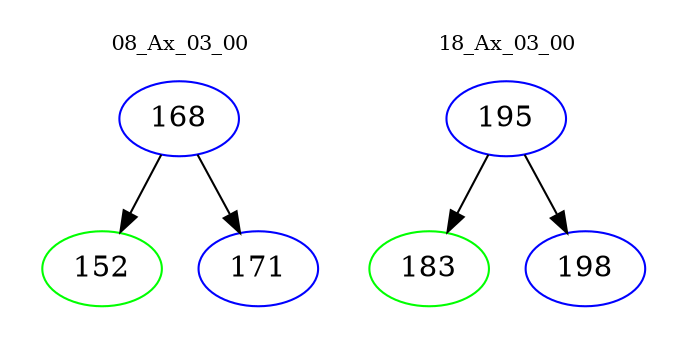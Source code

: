 digraph{
subgraph cluster_0 {
color = white
label = "08_Ax_03_00";
fontsize=10;
T0_168 [label="168", color="blue"]
T0_168 -> T0_152 [color="black"]
T0_152 [label="152", color="green"]
T0_168 -> T0_171 [color="black"]
T0_171 [label="171", color="blue"]
}
subgraph cluster_1 {
color = white
label = "18_Ax_03_00";
fontsize=10;
T1_195 [label="195", color="blue"]
T1_195 -> T1_183 [color="black"]
T1_183 [label="183", color="green"]
T1_195 -> T1_198 [color="black"]
T1_198 [label="198", color="blue"]
}
}
